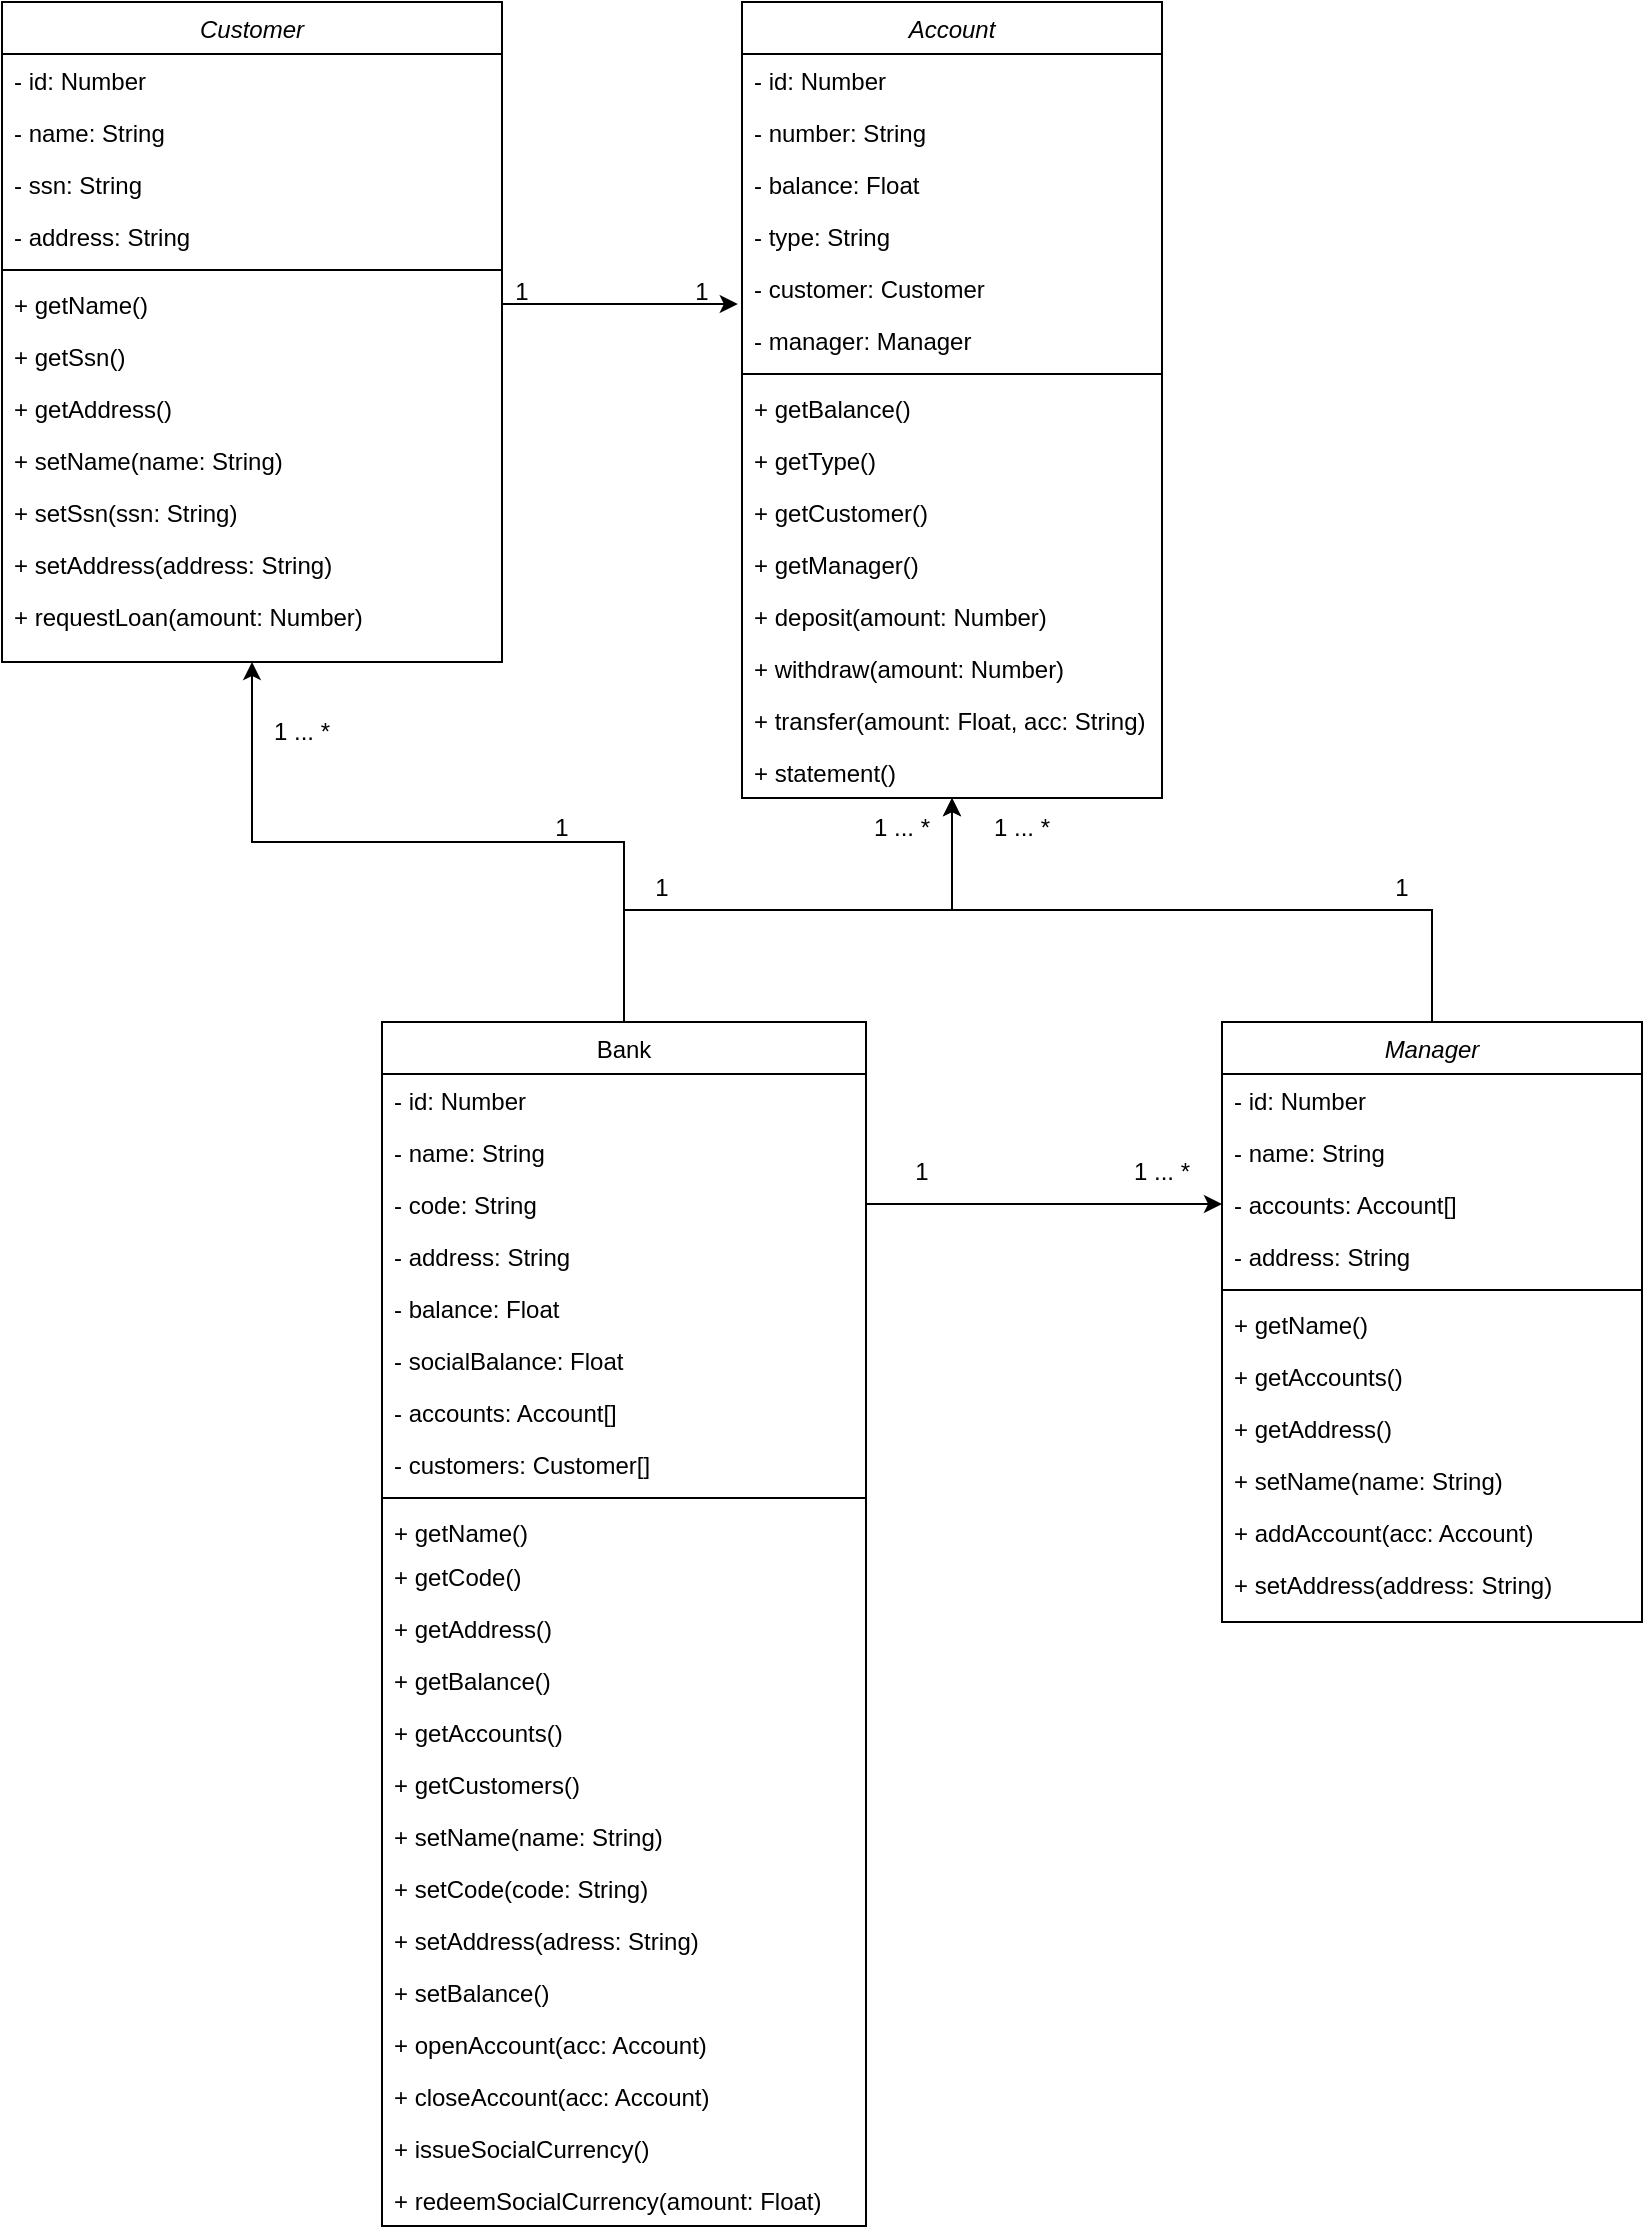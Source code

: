 <mxfile version="24.6.5" type="device">
  <diagram id="C5RBs43oDa-KdzZeNtuy" name="Page-1">
    <mxGraphModel dx="1761" dy="927" grid="1" gridSize="10" guides="1" tooltips="1" connect="1" arrows="1" fold="1" page="1" pageScale="1" pageWidth="827" pageHeight="1169" math="0" shadow="0">
      <root>
        <mxCell id="WIyWlLk6GJQsqaUBKTNV-0" />
        <mxCell id="WIyWlLk6GJQsqaUBKTNV-1" parent="WIyWlLk6GJQsqaUBKTNV-0" />
        <mxCell id="zkfFHV4jXpPFQw0GAbJ--0" value="Account" style="swimlane;fontStyle=2;align=center;verticalAlign=top;childLayout=stackLayout;horizontal=1;startSize=26;horizontalStack=0;resizeParent=1;resizeLast=0;collapsible=1;marginBottom=0;rounded=0;shadow=0;strokeWidth=1;" parent="WIyWlLk6GJQsqaUBKTNV-1" vertex="1">
          <mxGeometry x="250" y="10" width="210" height="398" as="geometry">
            <mxRectangle x="230" y="140" width="160" height="26" as="alternateBounds" />
          </mxGeometry>
        </mxCell>
        <mxCell id="_r8cFwSh7EEnImT7mYU--30" value="- id: Number" style="text;align=left;verticalAlign=top;spacingLeft=4;spacingRight=4;overflow=hidden;rotatable=0;points=[[0,0.5],[1,0.5]];portConstraint=eastwest;" vertex="1" parent="zkfFHV4jXpPFQw0GAbJ--0">
          <mxGeometry y="26" width="210" height="26" as="geometry" />
        </mxCell>
        <mxCell id="zkfFHV4jXpPFQw0GAbJ--1" value="- number: String" style="text;align=left;verticalAlign=top;spacingLeft=4;spacingRight=4;overflow=hidden;rotatable=0;points=[[0,0.5],[1,0.5]];portConstraint=eastwest;" parent="zkfFHV4jXpPFQw0GAbJ--0" vertex="1">
          <mxGeometry y="52" width="210" height="26" as="geometry" />
        </mxCell>
        <mxCell id="J1ZVN_DI3YwbVHIKJZXu-0" value="- balance: Float" style="text;align=left;verticalAlign=top;spacingLeft=4;spacingRight=4;overflow=hidden;rotatable=0;points=[[0,0.5],[1,0.5]];portConstraint=eastwest;" parent="zkfFHV4jXpPFQw0GAbJ--0" vertex="1">
          <mxGeometry y="78" width="210" height="26" as="geometry" />
        </mxCell>
        <mxCell id="J1ZVN_DI3YwbVHIKJZXu-2" value="- type: String" style="text;align=left;verticalAlign=top;spacingLeft=4;spacingRight=4;overflow=hidden;rotatable=0;points=[[0,0.5],[1,0.5]];portConstraint=eastwest;" parent="zkfFHV4jXpPFQw0GAbJ--0" vertex="1">
          <mxGeometry y="104" width="210" height="26" as="geometry" />
        </mxCell>
        <mxCell id="J1ZVN_DI3YwbVHIKJZXu-1" value="- customer: Customer" style="text;align=left;verticalAlign=top;spacingLeft=4;spacingRight=4;overflow=hidden;rotatable=0;points=[[0,0.5],[1,0.5]];portConstraint=eastwest;" parent="zkfFHV4jXpPFQw0GAbJ--0" vertex="1">
          <mxGeometry y="130" width="210" height="26" as="geometry" />
        </mxCell>
        <mxCell id="zkfFHV4jXpPFQw0GAbJ--2" value="- manager: Manager" style="text;align=left;verticalAlign=top;spacingLeft=4;spacingRight=4;overflow=hidden;rotatable=0;points=[[0,0.5],[1,0.5]];portConstraint=eastwest;rounded=0;shadow=0;html=0;" parent="zkfFHV4jXpPFQw0GAbJ--0" vertex="1">
          <mxGeometry y="156" width="210" height="26" as="geometry" />
        </mxCell>
        <mxCell id="zkfFHV4jXpPFQw0GAbJ--4" value="" style="line;html=1;strokeWidth=1;align=left;verticalAlign=middle;spacingTop=-1;spacingLeft=3;spacingRight=3;rotatable=0;labelPosition=right;points=[];portConstraint=eastwest;" parent="zkfFHV4jXpPFQw0GAbJ--0" vertex="1">
          <mxGeometry y="182" width="210" height="8" as="geometry" />
        </mxCell>
        <mxCell id="zkfFHV4jXpPFQw0GAbJ--5" value="+ getBalance()" style="text;align=left;verticalAlign=top;spacingLeft=4;spacingRight=4;overflow=hidden;rotatable=0;points=[[0,0.5],[1,0.5]];portConstraint=eastwest;" parent="zkfFHV4jXpPFQw0GAbJ--0" vertex="1">
          <mxGeometry y="190" width="210" height="26" as="geometry" />
        </mxCell>
        <mxCell id="J1ZVN_DI3YwbVHIKJZXu-21" value="+ getType()" style="text;align=left;verticalAlign=top;spacingLeft=4;spacingRight=4;overflow=hidden;rotatable=0;points=[[0,0.5],[1,0.5]];portConstraint=eastwest;" parent="zkfFHV4jXpPFQw0GAbJ--0" vertex="1">
          <mxGeometry y="216" width="210" height="26" as="geometry" />
        </mxCell>
        <mxCell id="J1ZVN_DI3YwbVHIKJZXu-24" value="+ getCustomer()" style="text;align=left;verticalAlign=top;spacingLeft=4;spacingRight=4;overflow=hidden;rotatable=0;points=[[0,0.5],[1,0.5]];portConstraint=eastwest;" parent="zkfFHV4jXpPFQw0GAbJ--0" vertex="1">
          <mxGeometry y="242" width="210" height="26" as="geometry" />
        </mxCell>
        <mxCell id="J1ZVN_DI3YwbVHIKJZXu-23" value="+ getManager()" style="text;align=left;verticalAlign=top;spacingLeft=4;spacingRight=4;overflow=hidden;rotatable=0;points=[[0,0.5],[1,0.5]];portConstraint=eastwest;" parent="zkfFHV4jXpPFQw0GAbJ--0" vertex="1">
          <mxGeometry y="268" width="210" height="26" as="geometry" />
        </mxCell>
        <mxCell id="J1ZVN_DI3YwbVHIKJZXu-22" value="+ deposit(amount: Number)" style="text;align=left;verticalAlign=top;spacingLeft=4;spacingRight=4;overflow=hidden;rotatable=0;points=[[0,0.5],[1,0.5]];portConstraint=eastwest;" parent="zkfFHV4jXpPFQw0GAbJ--0" vertex="1">
          <mxGeometry y="294" width="210" height="26" as="geometry" />
        </mxCell>
        <mxCell id="J1ZVN_DI3YwbVHIKJZXu-27" value="+ withdraw(amount: Number)" style="text;align=left;verticalAlign=top;spacingLeft=4;spacingRight=4;overflow=hidden;rotatable=0;points=[[0,0.5],[1,0.5]];portConstraint=eastwest;" parent="zkfFHV4jXpPFQw0GAbJ--0" vertex="1">
          <mxGeometry y="320" width="210" height="26" as="geometry" />
        </mxCell>
        <mxCell id="J1ZVN_DI3YwbVHIKJZXu-26" value="+ transfer(amount: Float, acc: String)" style="text;align=left;verticalAlign=top;spacingLeft=4;spacingRight=4;overflow=hidden;rotatable=0;points=[[0,0.5],[1,0.5]];portConstraint=eastwest;" parent="zkfFHV4jXpPFQw0GAbJ--0" vertex="1">
          <mxGeometry y="346" width="210" height="26" as="geometry" />
        </mxCell>
        <mxCell id="J1ZVN_DI3YwbVHIKJZXu-25" value="+ statement()" style="text;align=left;verticalAlign=top;spacingLeft=4;spacingRight=4;overflow=hidden;rotatable=0;points=[[0,0.5],[1,0.5]];portConstraint=eastwest;" parent="zkfFHV4jXpPFQw0GAbJ--0" vertex="1">
          <mxGeometry y="372" width="210" height="26" as="geometry" />
        </mxCell>
        <mxCell id="_r8cFwSh7EEnImT7mYU--54" style="edgeStyle=orthogonalEdgeStyle;rounded=0;orthogonalLoop=1;jettySize=auto;html=1;exitX=0.5;exitY=0;exitDx=0;exitDy=0;" edge="1" parent="WIyWlLk6GJQsqaUBKTNV-1" source="zkfFHV4jXpPFQw0GAbJ--17" target="zkfFHV4jXpPFQw0GAbJ--0">
          <mxGeometry relative="1" as="geometry" />
        </mxCell>
        <mxCell id="_r8cFwSh7EEnImT7mYU--56" style="edgeStyle=orthogonalEdgeStyle;rounded=0;orthogonalLoop=1;jettySize=auto;html=1;exitX=0.5;exitY=0;exitDx=0;exitDy=0;" edge="1" parent="WIyWlLk6GJQsqaUBKTNV-1" source="zkfFHV4jXpPFQw0GAbJ--17" target="_r8cFwSh7EEnImT7mYU--0">
          <mxGeometry relative="1" as="geometry" />
        </mxCell>
        <mxCell id="zkfFHV4jXpPFQw0GAbJ--17" value="Bank" style="swimlane;fontStyle=0;align=center;verticalAlign=top;childLayout=stackLayout;horizontal=1;startSize=26;horizontalStack=0;resizeParent=1;resizeLast=0;collapsible=1;marginBottom=0;rounded=0;shadow=0;strokeWidth=1;" parent="WIyWlLk6GJQsqaUBKTNV-1" vertex="1">
          <mxGeometry x="70" y="520" width="242" height="602" as="geometry">
            <mxRectangle x="550" y="140" width="160" height="26" as="alternateBounds" />
          </mxGeometry>
        </mxCell>
        <mxCell id="_r8cFwSh7EEnImT7mYU--31" value="- id: Number" style="text;align=left;verticalAlign=top;spacingLeft=4;spacingRight=4;overflow=hidden;rotatable=0;points=[[0,0.5],[1,0.5]];portConstraint=eastwest;" vertex="1" parent="zkfFHV4jXpPFQw0GAbJ--17">
          <mxGeometry y="26" width="242" height="26" as="geometry" />
        </mxCell>
        <mxCell id="zkfFHV4jXpPFQw0GAbJ--18" value="- name: String" style="text;align=left;verticalAlign=top;spacingLeft=4;spacingRight=4;overflow=hidden;rotatable=0;points=[[0,0.5],[1,0.5]];portConstraint=eastwest;" parent="zkfFHV4jXpPFQw0GAbJ--17" vertex="1">
          <mxGeometry y="52" width="242" height="26" as="geometry" />
        </mxCell>
        <mxCell id="J1ZVN_DI3YwbVHIKJZXu-4" value="- code: String" style="text;align=left;verticalAlign=top;spacingLeft=4;spacingRight=4;overflow=hidden;rotatable=0;points=[[0,0.5],[1,0.5]];portConstraint=eastwest;" parent="zkfFHV4jXpPFQw0GAbJ--17" vertex="1">
          <mxGeometry y="78" width="242" height="26" as="geometry" />
        </mxCell>
        <mxCell id="zkfFHV4jXpPFQw0GAbJ--19" value="- address: String" style="text;align=left;verticalAlign=top;spacingLeft=4;spacingRight=4;overflow=hidden;rotatable=0;points=[[0,0.5],[1,0.5]];portConstraint=eastwest;rounded=0;shadow=0;html=0;" parent="zkfFHV4jXpPFQw0GAbJ--17" vertex="1">
          <mxGeometry y="104" width="242" height="26" as="geometry" />
        </mxCell>
        <mxCell id="zkfFHV4jXpPFQw0GAbJ--20" value="- balance: Float" style="text;align=left;verticalAlign=top;spacingLeft=4;spacingRight=4;overflow=hidden;rotatable=0;points=[[0,0.5],[1,0.5]];portConstraint=eastwest;rounded=0;shadow=0;html=0;" parent="zkfFHV4jXpPFQw0GAbJ--17" vertex="1">
          <mxGeometry y="130" width="242" height="26" as="geometry" />
        </mxCell>
        <mxCell id="J1ZVN_DI3YwbVHIKJZXu-20" value="- socialBalance: Float" style="text;align=left;verticalAlign=top;spacingLeft=4;spacingRight=4;overflow=hidden;rotatable=0;points=[[0,0.5],[1,0.5]];portConstraint=eastwest;rounded=0;shadow=0;html=0;" parent="zkfFHV4jXpPFQw0GAbJ--17" vertex="1">
          <mxGeometry y="156" width="242" height="26" as="geometry" />
        </mxCell>
        <mxCell id="J1ZVN_DI3YwbVHIKJZXu-3" value="- accounts: Account[]" style="text;align=left;verticalAlign=top;spacingLeft=4;spacingRight=4;overflow=hidden;rotatable=0;points=[[0,0.5],[1,0.5]];portConstraint=eastwest;rounded=0;shadow=0;html=0;" parent="zkfFHV4jXpPFQw0GAbJ--17" vertex="1">
          <mxGeometry y="182" width="242" height="26" as="geometry" />
        </mxCell>
        <mxCell id="J1ZVN_DI3YwbVHIKJZXu-5" value="- customers: Customer[]" style="text;align=left;verticalAlign=top;spacingLeft=4;spacingRight=4;overflow=hidden;rotatable=0;points=[[0,0.5],[1,0.5]];portConstraint=eastwest;rounded=0;shadow=0;html=0;" parent="zkfFHV4jXpPFQw0GAbJ--17" vertex="1">
          <mxGeometry y="208" width="242" height="26" as="geometry" />
        </mxCell>
        <mxCell id="zkfFHV4jXpPFQw0GAbJ--23" value="" style="line;html=1;strokeWidth=1;align=left;verticalAlign=middle;spacingTop=-1;spacingLeft=3;spacingRight=3;rotatable=0;labelPosition=right;points=[];portConstraint=eastwest;" parent="zkfFHV4jXpPFQw0GAbJ--17" vertex="1">
          <mxGeometry y="234" width="242" height="8" as="geometry" />
        </mxCell>
        <mxCell id="zkfFHV4jXpPFQw0GAbJ--24" value="+ getName()" style="text;align=left;verticalAlign=top;spacingLeft=4;spacingRight=4;overflow=hidden;rotatable=0;points=[[0,0.5],[1,0.5]];portConstraint=eastwest;" parent="zkfFHV4jXpPFQw0GAbJ--17" vertex="1">
          <mxGeometry y="242" width="242" height="22" as="geometry" />
        </mxCell>
        <mxCell id="zkfFHV4jXpPFQw0GAbJ--25" value="+ getCode()" style="text;align=left;verticalAlign=top;spacingLeft=4;spacingRight=4;overflow=hidden;rotatable=0;points=[[0,0.5],[1,0.5]];portConstraint=eastwest;" parent="zkfFHV4jXpPFQw0GAbJ--17" vertex="1">
          <mxGeometry y="264" width="242" height="26" as="geometry" />
        </mxCell>
        <mxCell id="J1ZVN_DI3YwbVHIKJZXu-8" value="+ getAddress()" style="text;align=left;verticalAlign=top;spacingLeft=4;spacingRight=4;overflow=hidden;rotatable=0;points=[[0,0.5],[1,0.5]];portConstraint=eastwest;" parent="zkfFHV4jXpPFQw0GAbJ--17" vertex="1">
          <mxGeometry y="290" width="242" height="26" as="geometry" />
        </mxCell>
        <mxCell id="J1ZVN_DI3YwbVHIKJZXu-7" value="+ getBalance()" style="text;align=left;verticalAlign=top;spacingLeft=4;spacingRight=4;overflow=hidden;rotatable=0;points=[[0,0.5],[1,0.5]];portConstraint=eastwest;" parent="zkfFHV4jXpPFQw0GAbJ--17" vertex="1">
          <mxGeometry y="316" width="242" height="26" as="geometry" />
        </mxCell>
        <mxCell id="J1ZVN_DI3YwbVHIKJZXu-6" value="+ getAccounts()" style="text;align=left;verticalAlign=top;spacingLeft=4;spacingRight=4;overflow=hidden;rotatable=0;points=[[0,0.5],[1,0.5]];portConstraint=eastwest;" parent="zkfFHV4jXpPFQw0GAbJ--17" vertex="1">
          <mxGeometry y="342" width="242" height="26" as="geometry" />
        </mxCell>
        <mxCell id="J1ZVN_DI3YwbVHIKJZXu-13" value="+ getCustomers()" style="text;align=left;verticalAlign=top;spacingLeft=4;spacingRight=4;overflow=hidden;rotatable=0;points=[[0,0.5],[1,0.5]];portConstraint=eastwest;" parent="zkfFHV4jXpPFQw0GAbJ--17" vertex="1">
          <mxGeometry y="368" width="242" height="26" as="geometry" />
        </mxCell>
        <mxCell id="J1ZVN_DI3YwbVHIKJZXu-12" value="+ setName(name: String)" style="text;align=left;verticalAlign=top;spacingLeft=4;spacingRight=4;overflow=hidden;rotatable=0;points=[[0,0.5],[1,0.5]];portConstraint=eastwest;" parent="zkfFHV4jXpPFQw0GAbJ--17" vertex="1">
          <mxGeometry y="394" width="242" height="26" as="geometry" />
        </mxCell>
        <mxCell id="J1ZVN_DI3YwbVHIKJZXu-11" value="+ setCode(code: String)" style="text;align=left;verticalAlign=top;spacingLeft=4;spacingRight=4;overflow=hidden;rotatable=0;points=[[0,0.5],[1,0.5]];portConstraint=eastwest;" parent="zkfFHV4jXpPFQw0GAbJ--17" vertex="1">
          <mxGeometry y="420" width="242" height="26" as="geometry" />
        </mxCell>
        <mxCell id="J1ZVN_DI3YwbVHIKJZXu-10" value="+ setAddress(adress: String)" style="text;align=left;verticalAlign=top;spacingLeft=4;spacingRight=4;overflow=hidden;rotatable=0;points=[[0,0.5],[1,0.5]];portConstraint=eastwest;" parent="zkfFHV4jXpPFQw0GAbJ--17" vertex="1">
          <mxGeometry y="446" width="242" height="26" as="geometry" />
        </mxCell>
        <mxCell id="J1ZVN_DI3YwbVHIKJZXu-9" value="+ setBalance()" style="text;align=left;verticalAlign=top;spacingLeft=4;spacingRight=4;overflow=hidden;rotatable=0;points=[[0,0.5],[1,0.5]];portConstraint=eastwest;" parent="zkfFHV4jXpPFQw0GAbJ--17" vertex="1">
          <mxGeometry y="472" width="242" height="26" as="geometry" />
        </mxCell>
        <mxCell id="J1ZVN_DI3YwbVHIKJZXu-17" value="+ openAccount(acc: Account)" style="text;align=left;verticalAlign=top;spacingLeft=4;spacingRight=4;overflow=hidden;rotatable=0;points=[[0,0.5],[1,0.5]];portConstraint=eastwest;" parent="zkfFHV4jXpPFQw0GAbJ--17" vertex="1">
          <mxGeometry y="498" width="242" height="26" as="geometry" />
        </mxCell>
        <mxCell id="J1ZVN_DI3YwbVHIKJZXu-16" value="+ closeAccount(acc: Account)" style="text;align=left;verticalAlign=top;spacingLeft=4;spacingRight=4;overflow=hidden;rotatable=0;points=[[0,0.5],[1,0.5]];portConstraint=eastwest;" parent="zkfFHV4jXpPFQw0GAbJ--17" vertex="1">
          <mxGeometry y="524" width="242" height="26" as="geometry" />
        </mxCell>
        <mxCell id="J1ZVN_DI3YwbVHIKJZXu-19" value="+ issueSocialCurrency()" style="text;align=left;verticalAlign=top;spacingLeft=4;spacingRight=4;overflow=hidden;rotatable=0;points=[[0,0.5],[1,0.5]];portConstraint=eastwest;" parent="zkfFHV4jXpPFQw0GAbJ--17" vertex="1">
          <mxGeometry y="550" width="242" height="26" as="geometry" />
        </mxCell>
        <mxCell id="J1ZVN_DI3YwbVHIKJZXu-18" value="+ redeemSocialCurrency(amount: Float)" style="text;align=left;verticalAlign=top;spacingLeft=4;spacingRight=4;overflow=hidden;rotatable=0;points=[[0,0.5],[1,0.5]];portConstraint=eastwest;" parent="zkfFHV4jXpPFQw0GAbJ--17" vertex="1">
          <mxGeometry y="576" width="242" height="26" as="geometry" />
        </mxCell>
        <mxCell id="_r8cFwSh7EEnImT7mYU--0" value="Customer" style="swimlane;fontStyle=2;align=center;verticalAlign=top;childLayout=stackLayout;horizontal=1;startSize=26;horizontalStack=0;resizeParent=1;resizeLast=0;collapsible=1;marginBottom=0;rounded=0;shadow=0;strokeWidth=1;" vertex="1" parent="WIyWlLk6GJQsqaUBKTNV-1">
          <mxGeometry x="-120" y="10" width="250" height="330" as="geometry">
            <mxRectangle x="230" y="140" width="160" height="26" as="alternateBounds" />
          </mxGeometry>
        </mxCell>
        <mxCell id="_r8cFwSh7EEnImT7mYU--29" value="- id: Number" style="text;align=left;verticalAlign=top;spacingLeft=4;spacingRight=4;overflow=hidden;rotatable=0;points=[[0,0.5],[1,0.5]];portConstraint=eastwest;" vertex="1" parent="_r8cFwSh7EEnImT7mYU--0">
          <mxGeometry y="26" width="250" height="26" as="geometry" />
        </mxCell>
        <mxCell id="_r8cFwSh7EEnImT7mYU--1" value="- name: String" style="text;align=left;verticalAlign=top;spacingLeft=4;spacingRight=4;overflow=hidden;rotatable=0;points=[[0,0.5],[1,0.5]];portConstraint=eastwest;" vertex="1" parent="_r8cFwSh7EEnImT7mYU--0">
          <mxGeometry y="52" width="250" height="26" as="geometry" />
        </mxCell>
        <mxCell id="_r8cFwSh7EEnImT7mYU--2" value="- ssn: String" style="text;align=left;verticalAlign=top;spacingLeft=4;spacingRight=4;overflow=hidden;rotatable=0;points=[[0,0.5],[1,0.5]];portConstraint=eastwest;" vertex="1" parent="_r8cFwSh7EEnImT7mYU--0">
          <mxGeometry y="78" width="250" height="26" as="geometry" />
        </mxCell>
        <mxCell id="_r8cFwSh7EEnImT7mYU--3" value="- address: String" style="text;align=left;verticalAlign=top;spacingLeft=4;spacingRight=4;overflow=hidden;rotatable=0;points=[[0,0.5],[1,0.5]];portConstraint=eastwest;" vertex="1" parent="_r8cFwSh7EEnImT7mYU--0">
          <mxGeometry y="104" width="250" height="26" as="geometry" />
        </mxCell>
        <mxCell id="_r8cFwSh7EEnImT7mYU--6" value="" style="line;html=1;strokeWidth=1;align=left;verticalAlign=middle;spacingTop=-1;spacingLeft=3;spacingRight=3;rotatable=0;labelPosition=right;points=[];portConstraint=eastwest;" vertex="1" parent="_r8cFwSh7EEnImT7mYU--0">
          <mxGeometry y="130" width="250" height="8" as="geometry" />
        </mxCell>
        <mxCell id="_r8cFwSh7EEnImT7mYU--7" value="+ getName()" style="text;align=left;verticalAlign=top;spacingLeft=4;spacingRight=4;overflow=hidden;rotatable=0;points=[[0,0.5],[1,0.5]];portConstraint=eastwest;" vertex="1" parent="_r8cFwSh7EEnImT7mYU--0">
          <mxGeometry y="138" width="250" height="26" as="geometry" />
        </mxCell>
        <mxCell id="_r8cFwSh7EEnImT7mYU--8" value="+ getSsn()" style="text;align=left;verticalAlign=top;spacingLeft=4;spacingRight=4;overflow=hidden;rotatable=0;points=[[0,0.5],[1,0.5]];portConstraint=eastwest;" vertex="1" parent="_r8cFwSh7EEnImT7mYU--0">
          <mxGeometry y="164" width="250" height="26" as="geometry" />
        </mxCell>
        <mxCell id="_r8cFwSh7EEnImT7mYU--9" value="+ getAddress()" style="text;align=left;verticalAlign=top;spacingLeft=4;spacingRight=4;overflow=hidden;rotatable=0;points=[[0,0.5],[1,0.5]];portConstraint=eastwest;" vertex="1" parent="_r8cFwSh7EEnImT7mYU--0">
          <mxGeometry y="190" width="250" height="26" as="geometry" />
        </mxCell>
        <mxCell id="_r8cFwSh7EEnImT7mYU--10" value="+ setName(name: String)" style="text;align=left;verticalAlign=top;spacingLeft=4;spacingRight=4;overflow=hidden;rotatable=0;points=[[0,0.5],[1,0.5]];portConstraint=eastwest;" vertex="1" parent="_r8cFwSh7EEnImT7mYU--0">
          <mxGeometry y="216" width="250" height="26" as="geometry" />
        </mxCell>
        <mxCell id="_r8cFwSh7EEnImT7mYU--11" value="+ setSsn(ssn: String)" style="text;align=left;verticalAlign=top;spacingLeft=4;spacingRight=4;overflow=hidden;rotatable=0;points=[[0,0.5],[1,0.5]];portConstraint=eastwest;" vertex="1" parent="_r8cFwSh7EEnImT7mYU--0">
          <mxGeometry y="242" width="250" height="26" as="geometry" />
        </mxCell>
        <mxCell id="_r8cFwSh7EEnImT7mYU--12" value="+ setAddress(address: String)" style="text;align=left;verticalAlign=top;spacingLeft=4;spacingRight=4;overflow=hidden;rotatable=0;points=[[0,0.5],[1,0.5]];portConstraint=eastwest;" vertex="1" parent="_r8cFwSh7EEnImT7mYU--0">
          <mxGeometry y="268" width="250" height="26" as="geometry" />
        </mxCell>
        <mxCell id="_r8cFwSh7EEnImT7mYU--13" value="+ requestLoan(amount: Number)" style="text;align=left;verticalAlign=top;spacingLeft=4;spacingRight=4;overflow=hidden;rotatable=0;points=[[0,0.5],[1,0.5]];portConstraint=eastwest;" vertex="1" parent="_r8cFwSh7EEnImT7mYU--0">
          <mxGeometry y="294" width="250" height="26" as="geometry" />
        </mxCell>
        <mxCell id="_r8cFwSh7EEnImT7mYU--62" style="edgeStyle=orthogonalEdgeStyle;rounded=0;orthogonalLoop=1;jettySize=auto;html=1;exitX=0.5;exitY=0;exitDx=0;exitDy=0;" edge="1" parent="WIyWlLk6GJQsqaUBKTNV-1" source="_r8cFwSh7EEnImT7mYU--16" target="zkfFHV4jXpPFQw0GAbJ--0">
          <mxGeometry relative="1" as="geometry" />
        </mxCell>
        <mxCell id="_r8cFwSh7EEnImT7mYU--16" value="Manager" style="swimlane;fontStyle=2;align=center;verticalAlign=top;childLayout=stackLayout;horizontal=1;startSize=26;horizontalStack=0;resizeParent=1;resizeLast=0;collapsible=1;marginBottom=0;rounded=0;shadow=0;strokeWidth=1;" vertex="1" parent="WIyWlLk6GJQsqaUBKTNV-1">
          <mxGeometry x="490" y="520" width="210" height="300" as="geometry">
            <mxRectangle x="230" y="140" width="160" height="26" as="alternateBounds" />
          </mxGeometry>
        </mxCell>
        <mxCell id="_r8cFwSh7EEnImT7mYU--33" value="- id: Number" style="text;align=left;verticalAlign=top;spacingLeft=4;spacingRight=4;overflow=hidden;rotatable=0;points=[[0,0.5],[1,0.5]];portConstraint=eastwest;" vertex="1" parent="_r8cFwSh7EEnImT7mYU--16">
          <mxGeometry y="26" width="210" height="26" as="geometry" />
        </mxCell>
        <mxCell id="_r8cFwSh7EEnImT7mYU--17" value="- name: String" style="text;align=left;verticalAlign=top;spacingLeft=4;spacingRight=4;overflow=hidden;rotatable=0;points=[[0,0.5],[1,0.5]];portConstraint=eastwest;" vertex="1" parent="_r8cFwSh7EEnImT7mYU--16">
          <mxGeometry y="52" width="210" height="26" as="geometry" />
        </mxCell>
        <mxCell id="_r8cFwSh7EEnImT7mYU--18" value="- accounts: Account[]" style="text;align=left;verticalAlign=top;spacingLeft=4;spacingRight=4;overflow=hidden;rotatable=0;points=[[0,0.5],[1,0.5]];portConstraint=eastwest;" vertex="1" parent="_r8cFwSh7EEnImT7mYU--16">
          <mxGeometry y="78" width="210" height="26" as="geometry" />
        </mxCell>
        <mxCell id="_r8cFwSh7EEnImT7mYU--19" value="- address: String" style="text;align=left;verticalAlign=top;spacingLeft=4;spacingRight=4;overflow=hidden;rotatable=0;points=[[0,0.5],[1,0.5]];portConstraint=eastwest;" vertex="1" parent="_r8cFwSh7EEnImT7mYU--16">
          <mxGeometry y="104" width="210" height="26" as="geometry" />
        </mxCell>
        <mxCell id="_r8cFwSh7EEnImT7mYU--20" value="" style="line;html=1;strokeWidth=1;align=left;verticalAlign=middle;spacingTop=-1;spacingLeft=3;spacingRight=3;rotatable=0;labelPosition=right;points=[];portConstraint=eastwest;" vertex="1" parent="_r8cFwSh7EEnImT7mYU--16">
          <mxGeometry y="130" width="210" height="8" as="geometry" />
        </mxCell>
        <mxCell id="_r8cFwSh7EEnImT7mYU--21" value="+ getName()" style="text;align=left;verticalAlign=top;spacingLeft=4;spacingRight=4;overflow=hidden;rotatable=0;points=[[0,0.5],[1,0.5]];portConstraint=eastwest;" vertex="1" parent="_r8cFwSh7EEnImT7mYU--16">
          <mxGeometry y="138" width="210" height="26" as="geometry" />
        </mxCell>
        <mxCell id="_r8cFwSh7EEnImT7mYU--22" value="+ getAccounts()" style="text;align=left;verticalAlign=top;spacingLeft=4;spacingRight=4;overflow=hidden;rotatable=0;points=[[0,0.5],[1,0.5]];portConstraint=eastwest;" vertex="1" parent="_r8cFwSh7EEnImT7mYU--16">
          <mxGeometry y="164" width="210" height="26" as="geometry" />
        </mxCell>
        <mxCell id="_r8cFwSh7EEnImT7mYU--23" value="+ getAddress()" style="text;align=left;verticalAlign=top;spacingLeft=4;spacingRight=4;overflow=hidden;rotatable=0;points=[[0,0.5],[1,0.5]];portConstraint=eastwest;" vertex="1" parent="_r8cFwSh7EEnImT7mYU--16">
          <mxGeometry y="190" width="210" height="26" as="geometry" />
        </mxCell>
        <mxCell id="_r8cFwSh7EEnImT7mYU--24" value="+ setName(name: String)" style="text;align=left;verticalAlign=top;spacingLeft=4;spacingRight=4;overflow=hidden;rotatable=0;points=[[0,0.5],[1,0.5]];portConstraint=eastwest;" vertex="1" parent="_r8cFwSh7EEnImT7mYU--16">
          <mxGeometry y="216" width="210" height="26" as="geometry" />
        </mxCell>
        <mxCell id="_r8cFwSh7EEnImT7mYU--25" value="+ addAccount(acc: Account)" style="text;align=left;verticalAlign=top;spacingLeft=4;spacingRight=4;overflow=hidden;rotatable=0;points=[[0,0.5],[1,0.5]];portConstraint=eastwest;" vertex="1" parent="_r8cFwSh7EEnImT7mYU--16">
          <mxGeometry y="242" width="210" height="26" as="geometry" />
        </mxCell>
        <mxCell id="_r8cFwSh7EEnImT7mYU--26" value="+ setAddress(address: String)" style="text;align=left;verticalAlign=top;spacingLeft=4;spacingRight=4;overflow=hidden;rotatable=0;points=[[0,0.5],[1,0.5]];portConstraint=eastwest;" vertex="1" parent="_r8cFwSh7EEnImT7mYU--16">
          <mxGeometry y="268" width="210" height="26" as="geometry" />
        </mxCell>
        <mxCell id="_r8cFwSh7EEnImT7mYU--49" style="edgeStyle=orthogonalEdgeStyle;rounded=0;orthogonalLoop=1;jettySize=auto;html=1;entryX=-0.01;entryY=0.808;entryDx=0;entryDy=0;entryPerimeter=0;" edge="1" parent="WIyWlLk6GJQsqaUBKTNV-1" source="_r8cFwSh7EEnImT7mYU--7" target="J1ZVN_DI3YwbVHIKJZXu-1">
          <mxGeometry relative="1" as="geometry" />
        </mxCell>
        <mxCell id="_r8cFwSh7EEnImT7mYU--51" value="1 ... *" style="text;html=1;align=center;verticalAlign=middle;whiteSpace=wrap;rounded=0;" vertex="1" parent="WIyWlLk6GJQsqaUBKTNV-1">
          <mxGeometry x="300" y="408" width="60" height="30" as="geometry" />
        </mxCell>
        <mxCell id="_r8cFwSh7EEnImT7mYU--52" value="1" style="text;html=1;align=center;verticalAlign=middle;whiteSpace=wrap;rounded=0;" vertex="1" parent="WIyWlLk6GJQsqaUBKTNV-1">
          <mxGeometry x="110" y="140" width="60" height="30" as="geometry" />
        </mxCell>
        <mxCell id="_r8cFwSh7EEnImT7mYU--53" value="1" style="text;html=1;align=center;verticalAlign=middle;whiteSpace=wrap;rounded=0;" vertex="1" parent="WIyWlLk6GJQsqaUBKTNV-1">
          <mxGeometry x="200" y="140" width="60" height="30" as="geometry" />
        </mxCell>
        <mxCell id="_r8cFwSh7EEnImT7mYU--55" value="1" style="text;html=1;align=center;verticalAlign=middle;whiteSpace=wrap;rounded=0;" vertex="1" parent="WIyWlLk6GJQsqaUBKTNV-1">
          <mxGeometry x="180" y="438" width="60" height="30" as="geometry" />
        </mxCell>
        <mxCell id="_r8cFwSh7EEnImT7mYU--57" value="1 ... *" style="text;html=1;align=center;verticalAlign=middle;whiteSpace=wrap;rounded=0;" vertex="1" parent="WIyWlLk6GJQsqaUBKTNV-1">
          <mxGeometry y="360" width="60" height="30" as="geometry" />
        </mxCell>
        <mxCell id="_r8cFwSh7EEnImT7mYU--58" value="1" style="text;html=1;align=center;verticalAlign=middle;whiteSpace=wrap;rounded=0;" vertex="1" parent="WIyWlLk6GJQsqaUBKTNV-1">
          <mxGeometry x="130" y="408" width="60" height="30" as="geometry" />
        </mxCell>
        <mxCell id="_r8cFwSh7EEnImT7mYU--59" style="edgeStyle=orthogonalEdgeStyle;rounded=0;orthogonalLoop=1;jettySize=auto;html=1;exitX=1;exitY=0.5;exitDx=0;exitDy=0;entryX=0;entryY=0.5;entryDx=0;entryDy=0;" edge="1" parent="WIyWlLk6GJQsqaUBKTNV-1" source="J1ZVN_DI3YwbVHIKJZXu-4" target="_r8cFwSh7EEnImT7mYU--18">
          <mxGeometry relative="1" as="geometry" />
        </mxCell>
        <mxCell id="_r8cFwSh7EEnImT7mYU--60" value="1 ... *" style="text;html=1;align=center;verticalAlign=middle;whiteSpace=wrap;rounded=0;" vertex="1" parent="WIyWlLk6GJQsqaUBKTNV-1">
          <mxGeometry x="430" y="580" width="60" height="30" as="geometry" />
        </mxCell>
        <mxCell id="_r8cFwSh7EEnImT7mYU--61" value="1" style="text;html=1;align=center;verticalAlign=middle;whiteSpace=wrap;rounded=0;" vertex="1" parent="WIyWlLk6GJQsqaUBKTNV-1">
          <mxGeometry x="310" y="580" width="60" height="30" as="geometry" />
        </mxCell>
        <mxCell id="_r8cFwSh7EEnImT7mYU--63" value="1" style="text;html=1;align=center;verticalAlign=middle;whiteSpace=wrap;rounded=0;" vertex="1" parent="WIyWlLk6GJQsqaUBKTNV-1">
          <mxGeometry x="550" y="438" width="60" height="30" as="geometry" />
        </mxCell>
        <mxCell id="_r8cFwSh7EEnImT7mYU--64" value="1 ... *" style="text;html=1;align=center;verticalAlign=middle;whiteSpace=wrap;rounded=0;" vertex="1" parent="WIyWlLk6GJQsqaUBKTNV-1">
          <mxGeometry x="360" y="408" width="60" height="30" as="geometry" />
        </mxCell>
      </root>
    </mxGraphModel>
  </diagram>
</mxfile>
